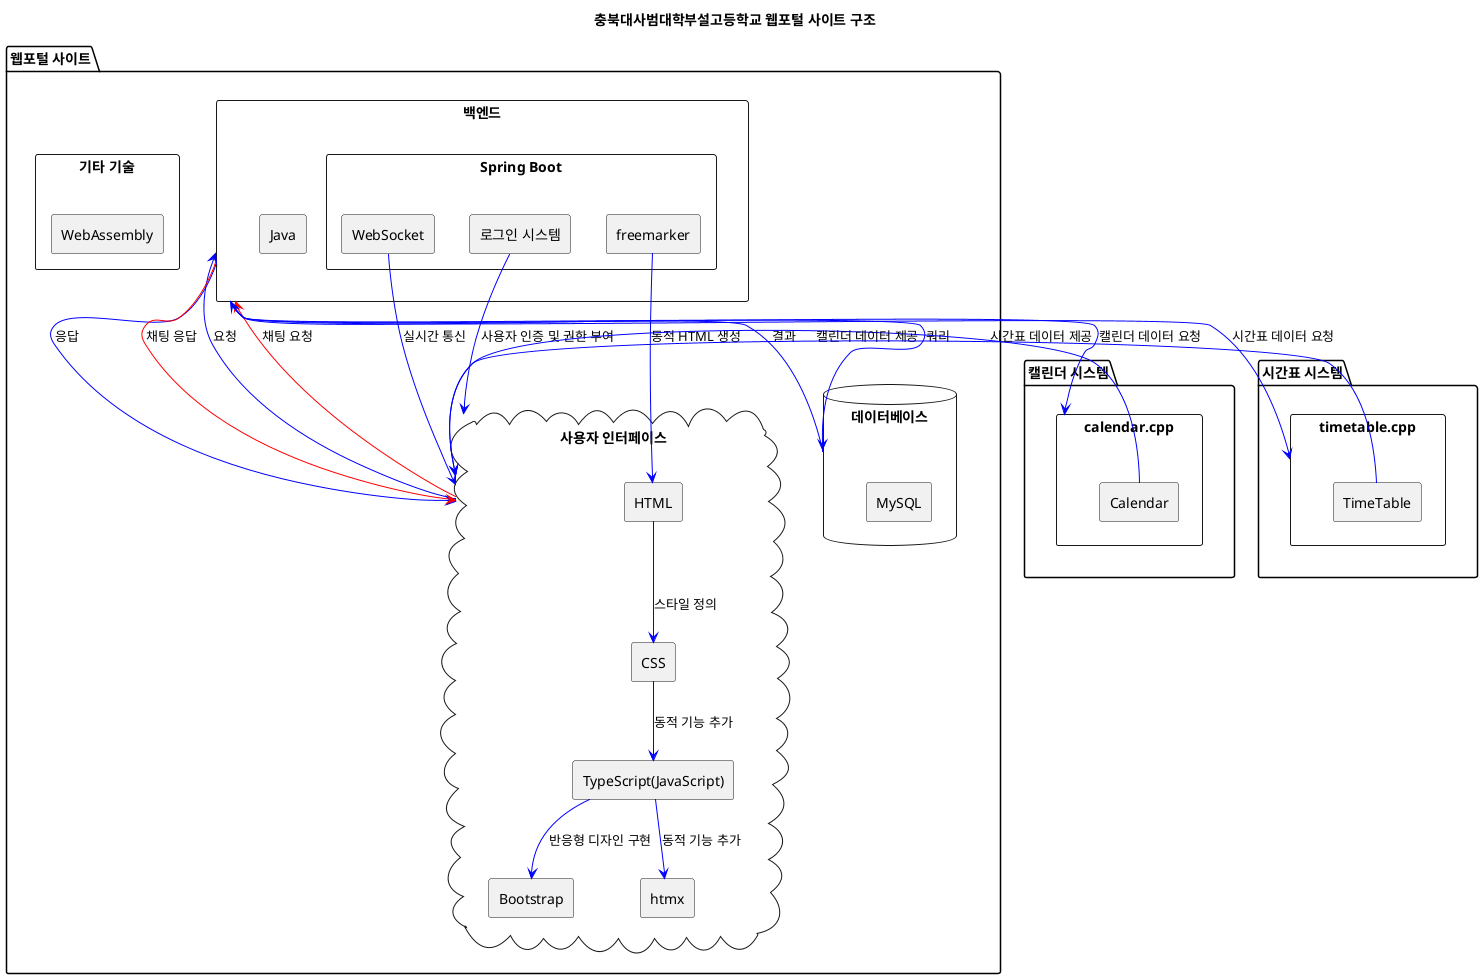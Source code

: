@startuml System
title 충북대사범대학부설고등학교 웹포털 사이트 구조

package "웹포털 사이트" {
    cloud "사용자 인터페이스" as UI {
        RECTANGLE "HTML" as HTML
        RECTANGLE "CSS" as CSS
        RECTANGLE "TypeScript(JavaScript)" as TypeScript
        RECTANGLE "Bootstrap" as Bootstrap
        RECTANGLE "htmx" as htmx

        HTML -[#0000FF]-> CSS : 스타일 정의
        CSS -[#0000FF]-> TypeScript : 동적 기능 추가
        TypeScript -[#0000FF]-> Bootstrap : 반응형 디자인 구현
        TypeScript -[#0000FF]-> htmx : 동적 기능 추가
    }

    rectangle "백엔드" as Backend {
        RECTANGLE "Spring Boot" as SpringBoot {
            RECTANGLE "freemarker" as Freemarker
            RECTANGLE "WebSocket" as WebSocket
            RECTANGLE "로그인 시스템" as LoginSystem

            Freemarker -[#0000FF]-> HTML : 동적 HTML 생성
            WebSocket -[#0000FF]-> UI : 실시간 통신
            LoginSystem -[#0000FF]-> UI : 사용자 인증 및 권한 부여
        }

        RECTANGLE "Java" as Java
    }

    database "데이터베이스" as Database {
        RECTANGLE "MySQL" as MySQL
    }

    rectangle "기타 기술" as OtherTech {
        RECTANGLE "WebAssembly" as WebAssembly
    }
}

UI -[#0000FF]-> Backend : 요청
Backend -[#0000FF]-> Database : 쿼리
Database -[#0000FF]-> Backend : 결과
Backend -[#0000FF]-> UI : 응답

UI -[#FF0000]-> Backend : 채팅 요청
Backend -[#FF0000]-> UI : 채팅 응답

package "캘린더 시스템" {
    rectangle "calendar.cpp" as CalendarCpp {
        RECTANGLE "Calendar" as CalendarClass
    }

    CalendarClass -[#0000FF]-> UI : 캘린더 데이터 제공
}

package "시간표 시스템" {
    rectangle "timetable.cpp" as TimetableCpp {
        RECTANGLE "TimeTable" as TimeTableClass
    }

    TimeTableClass -[#0000FF]-> UI : 시간표 데이터 제공
}

Backend -[#0000FF]-> CalendarCpp : 캘린더 데이터 요청
Backend -[#0000FF]-> TimetableCpp : 시간표 데이터 요청

@enduml